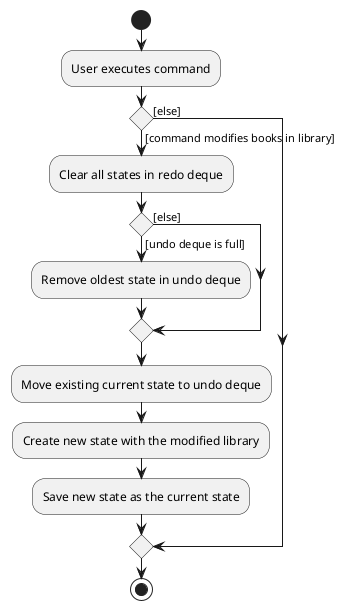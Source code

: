@startuml
start
:User executes command;

'Since the beta syntax does not support placing the condition outside the
'diamond we place it as the true branch instead.

if () then ([command modifies books in library])
    :Clear all states in redo deque;
    if () then ([undo deque is full])
        :Remove oldest state in undo deque;
    else ([else])
    endif
    :Move existing current state to undo deque;
    :Create new state with the modified library;
    :Save new state as the current state;
else ([else])
endif
stop
@enduml
